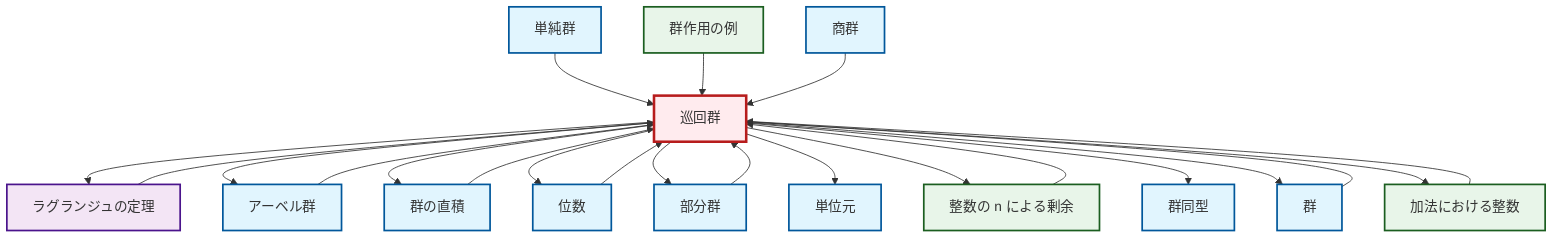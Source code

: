 graph TD
    classDef definition fill:#e1f5fe,stroke:#01579b,stroke-width:2px
    classDef theorem fill:#f3e5f5,stroke:#4a148c,stroke-width:2px
    classDef axiom fill:#fff3e0,stroke:#e65100,stroke-width:2px
    classDef example fill:#e8f5e9,stroke:#1b5e20,stroke-width:2px
    classDef current fill:#ffebee,stroke:#b71c1c,stroke-width:3px
    ex-group-action-examples["群作用の例"]:::example
    def-group["群"]:::definition
    def-quotient-group["商群"]:::definition
    def-abelian-group["アーベル群"]:::definition
    def-isomorphism["群同型"]:::definition
    ex-integers-addition["加法における整数"]:::example
    def-order["位数"]:::definition
    def-cyclic-group["巡回群"]:::definition
    def-subgroup["部分群"]:::definition
    thm-lagrange["ラグランジュの定理"]:::theorem
    def-simple-group["単純群"]:::definition
    def-direct-product["群の直積"]:::definition
    def-identity-element["単位元"]:::definition
    ex-quotient-integers-mod-n["整数の n による剰余"]:::example
    def-abelian-group --> def-cyclic-group
    def-simple-group --> def-cyclic-group
    def-subgroup --> def-cyclic-group
    ex-quotient-integers-mod-n --> def-cyclic-group
    def-cyclic-group --> thm-lagrange
    def-cyclic-group --> def-abelian-group
    def-group --> def-cyclic-group
    def-cyclic-group --> def-direct-product
    def-cyclic-group --> def-order
    def-cyclic-group --> def-subgroup
    def-cyclic-group --> def-identity-element
    def-direct-product --> def-cyclic-group
    def-order --> def-cyclic-group
    thm-lagrange --> def-cyclic-group
    def-cyclic-group --> ex-quotient-integers-mod-n
    ex-group-action-examples --> def-cyclic-group
    def-cyclic-group --> def-isomorphism
    def-cyclic-group --> def-group
    def-cyclic-group --> ex-integers-addition
    ex-integers-addition --> def-cyclic-group
    def-quotient-group --> def-cyclic-group
    class def-cyclic-group current